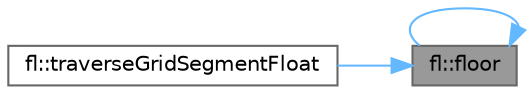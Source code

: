 digraph "fl::floor"
{
 // INTERACTIVE_SVG=YES
 // LATEX_PDF_SIZE
  bgcolor="transparent";
  edge [fontname=Helvetica,fontsize=10,labelfontname=Helvetica,labelfontsize=10];
  node [fontname=Helvetica,fontsize=10,shape=box,height=0.2,width=0.4];
  rankdir="RL";
  Node1 [id="Node000001",label="fl::floor",height=0.2,width=0.4,color="gray40", fillcolor="grey60", style="filled", fontcolor="black",tooltip=" "];
  Node1 -> Node1 [id="edge1_Node000001_Node000001",dir="back",color="steelblue1",style="solid",tooltip=" "];
  Node1 -> Node2 [id="edge2_Node000001_Node000002",dir="back",color="steelblue1",style="solid",tooltip=" "];
  Node2 [id="Node000002",label="fl::traverseGridSegmentFloat",height=0.2,width=0.4,color="grey40", fillcolor="white", style="filled",URL="$d4/d36/namespacefl_a0585edea80d3b23fb7fcd54b95a09bbc.html#a0585edea80d3b23fb7fcd54b95a09bbc",tooltip="Traverse a grid segment using floating point arithmetic."];
}

